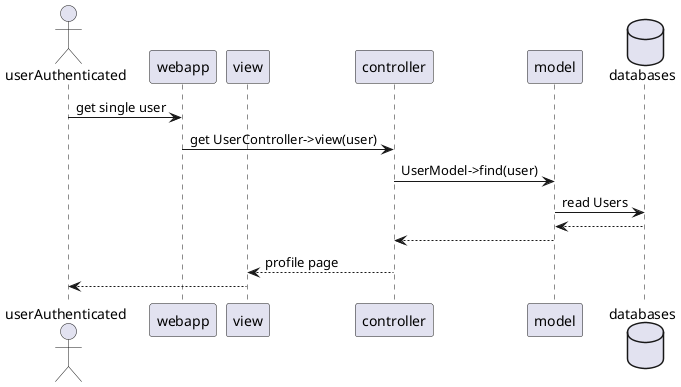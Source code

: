 @startuml

' reset password
actor  userAuthenticated
participant webapp
participant view
participant controller
participant model
database databases

userAuthenticated -> webapp : get single user
webapp -> controller : get UserController->view(user)
controller -> model : UserModel->find(user)
model -> databases : read Users
databases --> model
model --> controller
controller --> view : profile page
view --> userAuthenticated

@enduml